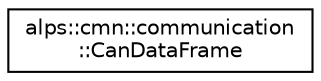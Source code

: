 digraph "クラス階層図"
{
 // LATEX_PDF_SIZE
  edge [fontname="Helvetica",fontsize="10",labelfontname="Helvetica",labelfontsize="10"];
  node [fontname="Helvetica",fontsize="10",shape=record];
  rankdir="LR";
  Node0 [label="alps::cmn::communication\l::CanDataFrame",height=0.2,width=0.4,color="black", fillcolor="white", style="filled",URL="$structalps_1_1cmn_1_1communication_1_1_can_data_frame.html",tooltip="CANフレームを表す構造体．"];
}
